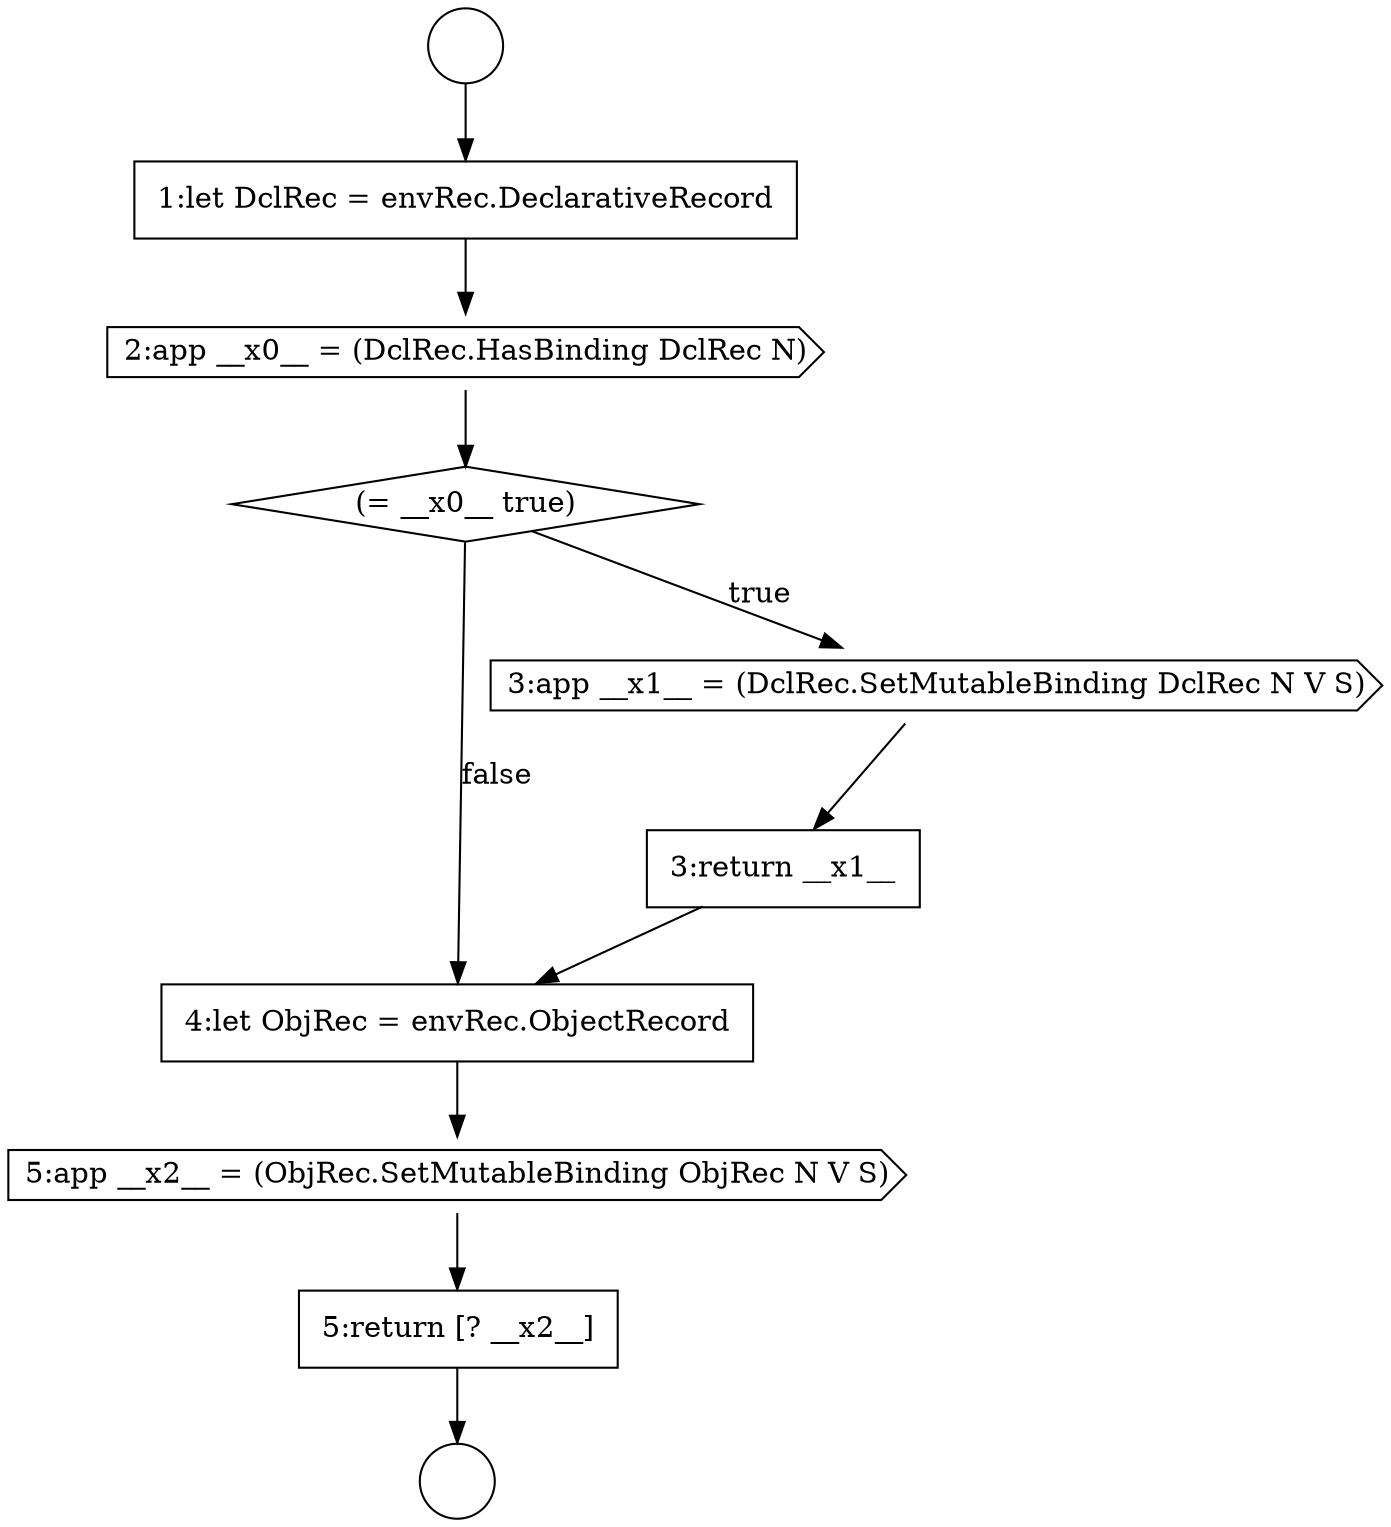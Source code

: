 digraph {
  node1222 [shape=none, margin=0, label=<<font color="black">
    <table border="0" cellborder="1" cellspacing="0" cellpadding="10">
      <tr><td align="left">4:let ObjRec = envRec.ObjectRecord</td></tr>
    </table>
  </font>> color="black" fillcolor="white" style=filled]
  node1215 [shape=circle label=" " color="black" fillcolor="white" style=filled]
  node1219 [shape=diamond, label=<<font color="black">(= __x0__ true)</font>> color="black" fillcolor="white" style=filled]
  node1224 [shape=none, margin=0, label=<<font color="black">
    <table border="0" cellborder="1" cellspacing="0" cellpadding="10">
      <tr><td align="left">5:return [? __x2__]</td></tr>
    </table>
  </font>> color="black" fillcolor="white" style=filled]
  node1221 [shape=none, margin=0, label=<<font color="black">
    <table border="0" cellborder="1" cellspacing="0" cellpadding="10">
      <tr><td align="left">3:return __x1__</td></tr>
    </table>
  </font>> color="black" fillcolor="white" style=filled]
  node1216 [shape=circle label=" " color="black" fillcolor="white" style=filled]
  node1223 [shape=cds, label=<<font color="black">5:app __x2__ = (ObjRec.SetMutableBinding ObjRec N V S)</font>> color="black" fillcolor="white" style=filled]
  node1217 [shape=none, margin=0, label=<<font color="black">
    <table border="0" cellborder="1" cellspacing="0" cellpadding="10">
      <tr><td align="left">1:let DclRec = envRec.DeclarativeRecord</td></tr>
    </table>
  </font>> color="black" fillcolor="white" style=filled]
  node1218 [shape=cds, label=<<font color="black">2:app __x0__ = (DclRec.HasBinding DclRec N)</font>> color="black" fillcolor="white" style=filled]
  node1220 [shape=cds, label=<<font color="black">3:app __x1__ = (DclRec.SetMutableBinding DclRec N V S)</font>> color="black" fillcolor="white" style=filled]
  node1219 -> node1220 [label=<<font color="black">true</font>> color="black"]
  node1219 -> node1222 [label=<<font color="black">false</font>> color="black"]
  node1218 -> node1219 [ color="black"]
  node1220 -> node1221 [ color="black"]
  node1215 -> node1217 [ color="black"]
  node1221 -> node1222 [ color="black"]
  node1217 -> node1218 [ color="black"]
  node1222 -> node1223 [ color="black"]
  node1224 -> node1216 [ color="black"]
  node1223 -> node1224 [ color="black"]
}
